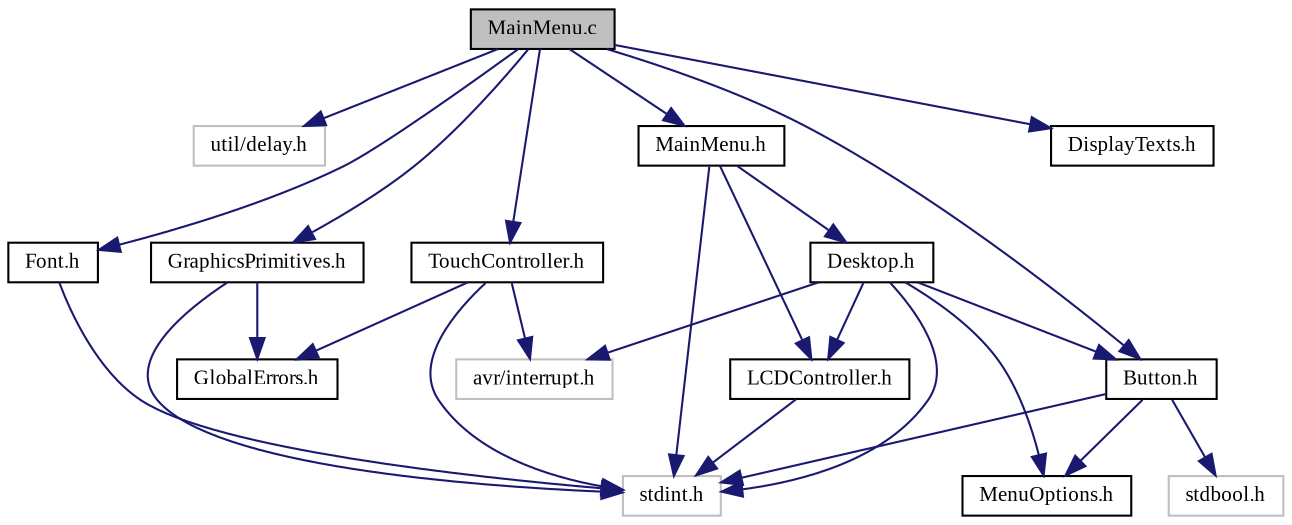 digraph "MainMenu.c"
{
  edge [fontname="TimesNewRoman",fontsize="10",labelfontname="TimesNewRoman",labelfontsize="10"];
  node [fontname="TimesNewRoman",fontsize="10",shape=record];
  Node0 [label="MainMenu.c",height=0.2,width=0.4,color="black", fillcolor="grey75", style="filled", fontcolor="black"];
  Node0 -> Node1 [color="midnightblue",fontsize="10",style="solid",fontname="TimesNewRoman"];
  Node1 [label="util/delay.h",height=0.2,width=0.4,color="grey75", fillcolor="white", style="filled"];
  Node0 -> Node2 [color="midnightblue",fontsize="10",style="solid",fontname="TimesNewRoman"];
  Node2 [label="MainMenu.h",height=0.2,width=0.4,color="black", fillcolor="white", style="filled",URL="$_main_menu_8h.html",tooltip="Menu glowne - header file. "];
  Node2 -> Node3 [color="midnightblue",fontsize="10",style="solid",fontname="TimesNewRoman"];
  Node3 [label="stdint.h",height=0.2,width=0.4,color="grey75", fillcolor="white", style="filled"];
  Node2 -> Node4 [color="midnightblue",fontsize="10",style="solid",fontname="TimesNewRoman"];
  Node4 [label="Desktop.h",height=0.2,width=0.4,color="black", fillcolor="white", style="filled",URL="$_desktop_8h.html",tooltip="Pulpit z wejsciem menu - header file. "];
  Node4 -> Node3 [color="midnightblue",fontsize="10",style="solid",fontname="TimesNewRoman"];
  Node4 -> Node5 [color="midnightblue",fontsize="10",style="solid",fontname="TimesNewRoman"];
  Node5 [label="avr/interrupt.h",height=0.2,width=0.4,color="grey75", fillcolor="white", style="filled"];
  Node4 -> Node6 [color="midnightblue",fontsize="10",style="solid",fontname="TimesNewRoman"];
  Node6 [label="LCDController.h",height=0.2,width=0.4,color="black", fillcolor="white", style="filled",URL="$_l_c_d_controller_8h.html",tooltip="Kontroler sterownika wyswietlacza BD663474 - header file. "];
  Node6 -> Node3 [color="midnightblue",fontsize="10",style="solid",fontname="TimesNewRoman"];
  Node4 -> Node7 [color="midnightblue",fontsize="10",style="solid",fontname="TimesNewRoman"];
  Node7 [label="Button.h",height=0.2,width=0.4,color="black", fillcolor="white", style="filled",URL="$_button_8h.html",tooltip="Przycisk na ekranie - header file. "];
  Node7 -> Node3 [color="midnightblue",fontsize="10",style="solid",fontname="TimesNewRoman"];
  Node7 -> Node8 [color="midnightblue",fontsize="10",style="solid",fontname="TimesNewRoman"];
  Node8 [label="stdbool.h",height=0.2,width=0.4,color="grey75", fillcolor="white", style="filled"];
  Node7 -> Node9 [color="midnightblue",fontsize="10",style="solid",fontname="TimesNewRoman"];
  Node9 [label="MenuOptions.h",height=0.2,width=0.4,color="black", fillcolor="white", style="filled",URL="$_menu_options_8h.html",tooltip="Plik zawierajacy wszystkie opcje menu - header file. "];
  Node4 -> Node9 [color="midnightblue",fontsize="10",style="solid",fontname="TimesNewRoman"];
  Node2 -> Node6 [color="midnightblue",fontsize="10",style="solid",fontname="TimesNewRoman"];
  Node0 -> Node10 [color="midnightblue",fontsize="10",style="solid",fontname="TimesNewRoman"];
  Node10 [label="GraphicsPrimitives.h",height=0.2,width=0.4,color="black", fillcolor="white", style="filled",URL="$_graphics_primitives_8h.html",tooltip="Prymitywy graficzne - header file. "];
  Node10 -> Node11 [color="midnightblue",fontsize="10",style="solid",fontname="TimesNewRoman"];
  Node11 [label="GlobalErrors.h",height=0.2,width=0.4,color="black", fillcolor="white", style="filled",URL="$_global_errors_8h.html",tooltip="Plik zawierajacy wszystkie definicje bledow - header file. "];
  Node10 -> Node3 [color="midnightblue",fontsize="10",style="solid",fontname="TimesNewRoman"];
  Node0 -> Node12 [color="midnightblue",fontsize="10",style="solid",fontname="TimesNewRoman"];
  Node12 [label="Font.h",height=0.2,width=0.4,color="black", fillcolor="white", style="filled",URL="$_font_8h.html",tooltip="Czionka i zarzadzanie tekstami - header file. "];
  Node12 -> Node3 [color="midnightblue",fontsize="10",style="solid",fontname="TimesNewRoman"];
  Node0 -> Node13 [color="midnightblue",fontsize="10",style="solid",fontname="TimesNewRoman"];
  Node13 [label="DisplayTexts.h",height=0.2,width=0.4,color="black", fillcolor="white", style="filled",URL="$_display_texts_8h.html",tooltip="Plik zawierajacy wszystkie wyswietlane teksty - header file. "];
  Node0 -> Node7 [color="midnightblue",fontsize="10",style="solid",fontname="TimesNewRoman"];
  Node0 -> Node14 [color="midnightblue",fontsize="10",style="solid",fontname="TimesNewRoman"];
  Node14 [label="TouchController.h",height=0.2,width=0.4,color="black", fillcolor="white", style="filled",URL="$_touch_controller_8h.html",tooltip="Kontroler sterownika dotyku XPT2046 - header file. "];
  Node14 -> Node3 [color="midnightblue",fontsize="10",style="solid",fontname="TimesNewRoman"];
  Node14 -> Node5 [color="midnightblue",fontsize="10",style="solid",fontname="TimesNewRoman"];
  Node14 -> Node11 [color="midnightblue",fontsize="10",style="solid",fontname="TimesNewRoman"];
}
